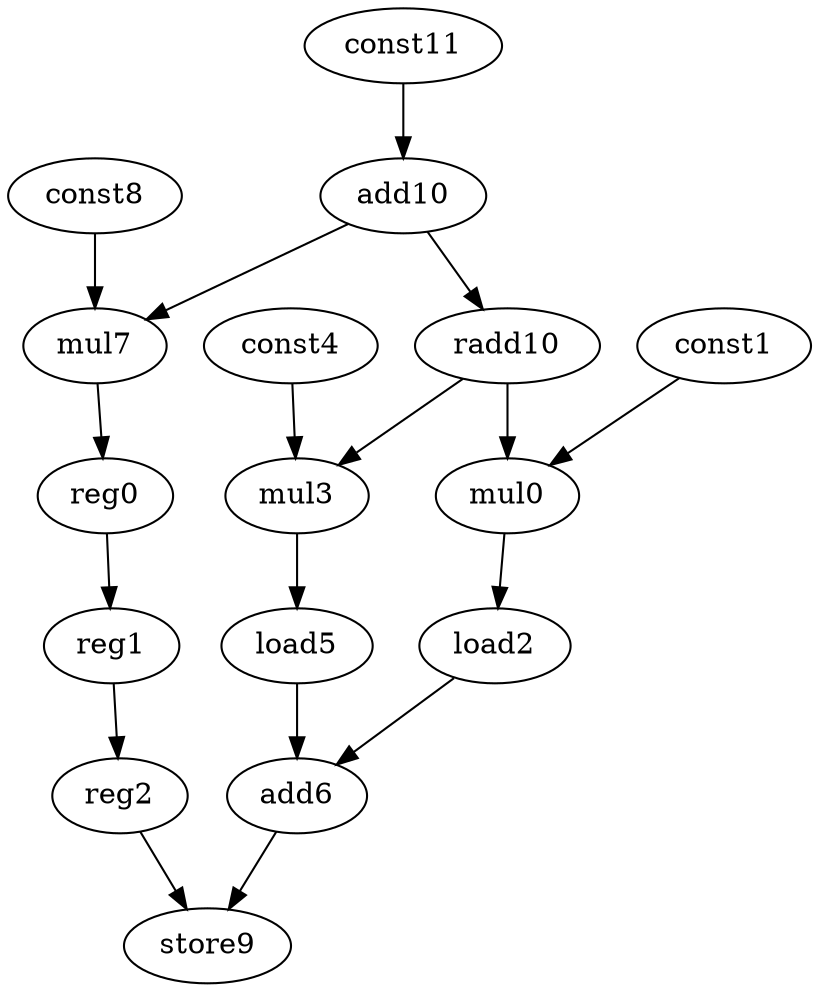 digraph "G" {
mul0 [label=mul0];
const1 [label=const1];
load2 [label=load2];
mul3 [label=mul3];
const4 [label=const4];
load5 [label=load5];
add6 [label=add6];
mul7 [label=mul7];
const8 [label=const8];
reg0 [label=reg0];
reg1 [label=reg1];
reg2 [label=reg2];
store9 [label=store9];
add10 [label=add10];
radd10 [label=radd10];
const11 [label=const11];
mul0 -> load2  [key=0];
const1 -> mul0  [key=0];
load2 -> add6  [key=0];
mul3 -> load5  [key=0];
const4 -> mul3  [key=0];
load5 -> add6  [key=0];
add6 -> store9  [key=0];
mul7 -> reg0  [key=0];
const8 -> mul7  [key=0];
reg0 -> reg1  [key=0];
reg1 -> reg2  [key=0];
reg2 -> store9  [key=0];
add10 -> radd10  [key=0];
add10 -> mul7  [key=0];
radd10 -> mul0  [key=0];
radd10 -> mul3  [key=0];
const11 -> add10  [key=0];
}
